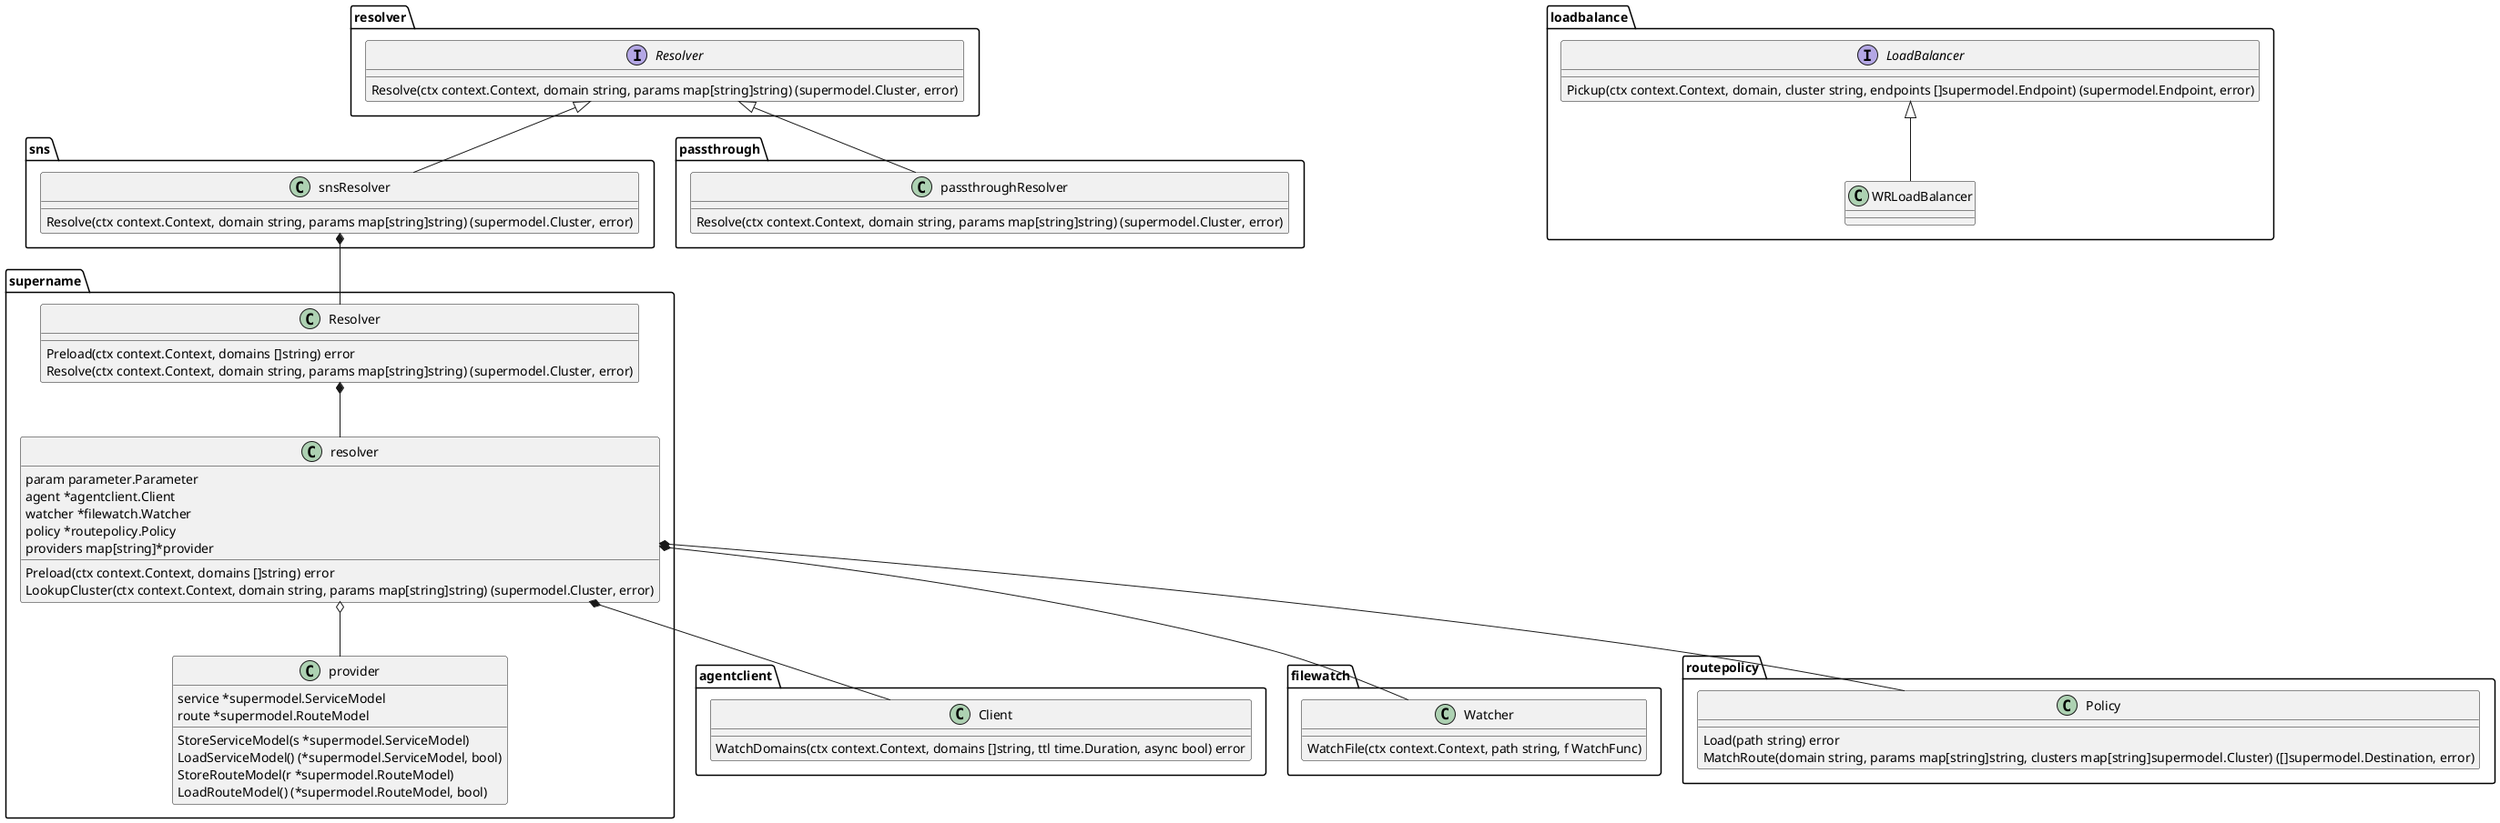 @startuml

interface resolver.Resolver {
	Resolve(ctx context.Context, domain string, params map[string]string) (supermodel.Cluster, error)
}

class sns.snsResolver {
	Resolve(ctx context.Context, domain string, params map[string]string) (supermodel.Cluster, error)
}

class passthrough.passthroughResolver {
	Resolve(ctx context.Context, domain string, params map[string]string) (supermodel.Cluster, error)
}

resolver.Resolver <|-- sns.snsResolver
resolver.Resolver <|-- passthrough.passthroughResolver

sns.snsResolver *-- supername.Resolver

class supername.Resolver {
	Preload(ctx context.Context, domains []string) error
	Resolve(ctx context.Context, domain string, params map[string]string) (supermodel.Cluster, error)
}

class supername.resolver {
	param parameter.Parameter
	agent *agentclient.Client
	watcher *filewatch.Watcher
	policy *routepolicy.Policy
	providers map[string]*provider
	Preload(ctx context.Context, domains []string) error
	LookupCluster(ctx context.Context, domain string, params map[string]string) (supermodel.Cluster, error)
}

class agentclient.Client {
	WatchDomains(ctx context.Context, domains []string, ttl time.Duration, async bool) error
}

class filewatch.Watcher {
	WatchFile(ctx context.Context, path string, f WatchFunc)
}

class routepolicy.Policy {
	Load(path string) error
	MatchRoute(domain string, params map[string]string, clusters map[string]supermodel.Cluster) ([]supermodel.Destination, error)
}

class supername.provider {
	StoreServiceModel(s *supermodel.ServiceModel)
	LoadServiceModel() (*supermodel.ServiceModel, bool)
	StoreRouteModel(r *supermodel.RouteModel)
	LoadRouteModel() (*supermodel.RouteModel, bool)
	service *supermodel.ServiceModel
	route *supermodel.RouteModel
}

supername.Resolver *-- supername.resolver
supername.resolver *-- agentclient.Client
supername.resolver *-- filewatch.Watcher
supername.resolver *-- routepolicy.Policy
supername.resolver o-- supername.provider

interface loadbalance.LoadBalancer {
	Pickup(ctx context.Context, domain, cluster string, endpoints []supermodel.Endpoint) (supermodel.Endpoint, error)
}

class loadbalance.WRLoadBalancer {}

loadbalance.LoadBalancer <|-- loadbalance.WRLoadBalancer

@enduml
